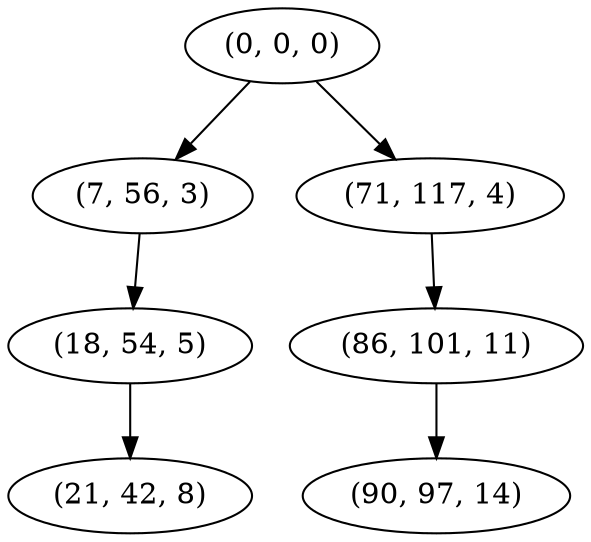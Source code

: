 digraph tree {
    "(0, 0, 0)";
    "(7, 56, 3)";
    "(18, 54, 5)";
    "(21, 42, 8)";
    "(71, 117, 4)";
    "(86, 101, 11)";
    "(90, 97, 14)";
    "(0, 0, 0)" -> "(7, 56, 3)";
    "(0, 0, 0)" -> "(71, 117, 4)";
    "(7, 56, 3)" -> "(18, 54, 5)";
    "(18, 54, 5)" -> "(21, 42, 8)";
    "(71, 117, 4)" -> "(86, 101, 11)";
    "(86, 101, 11)" -> "(90, 97, 14)";
}
